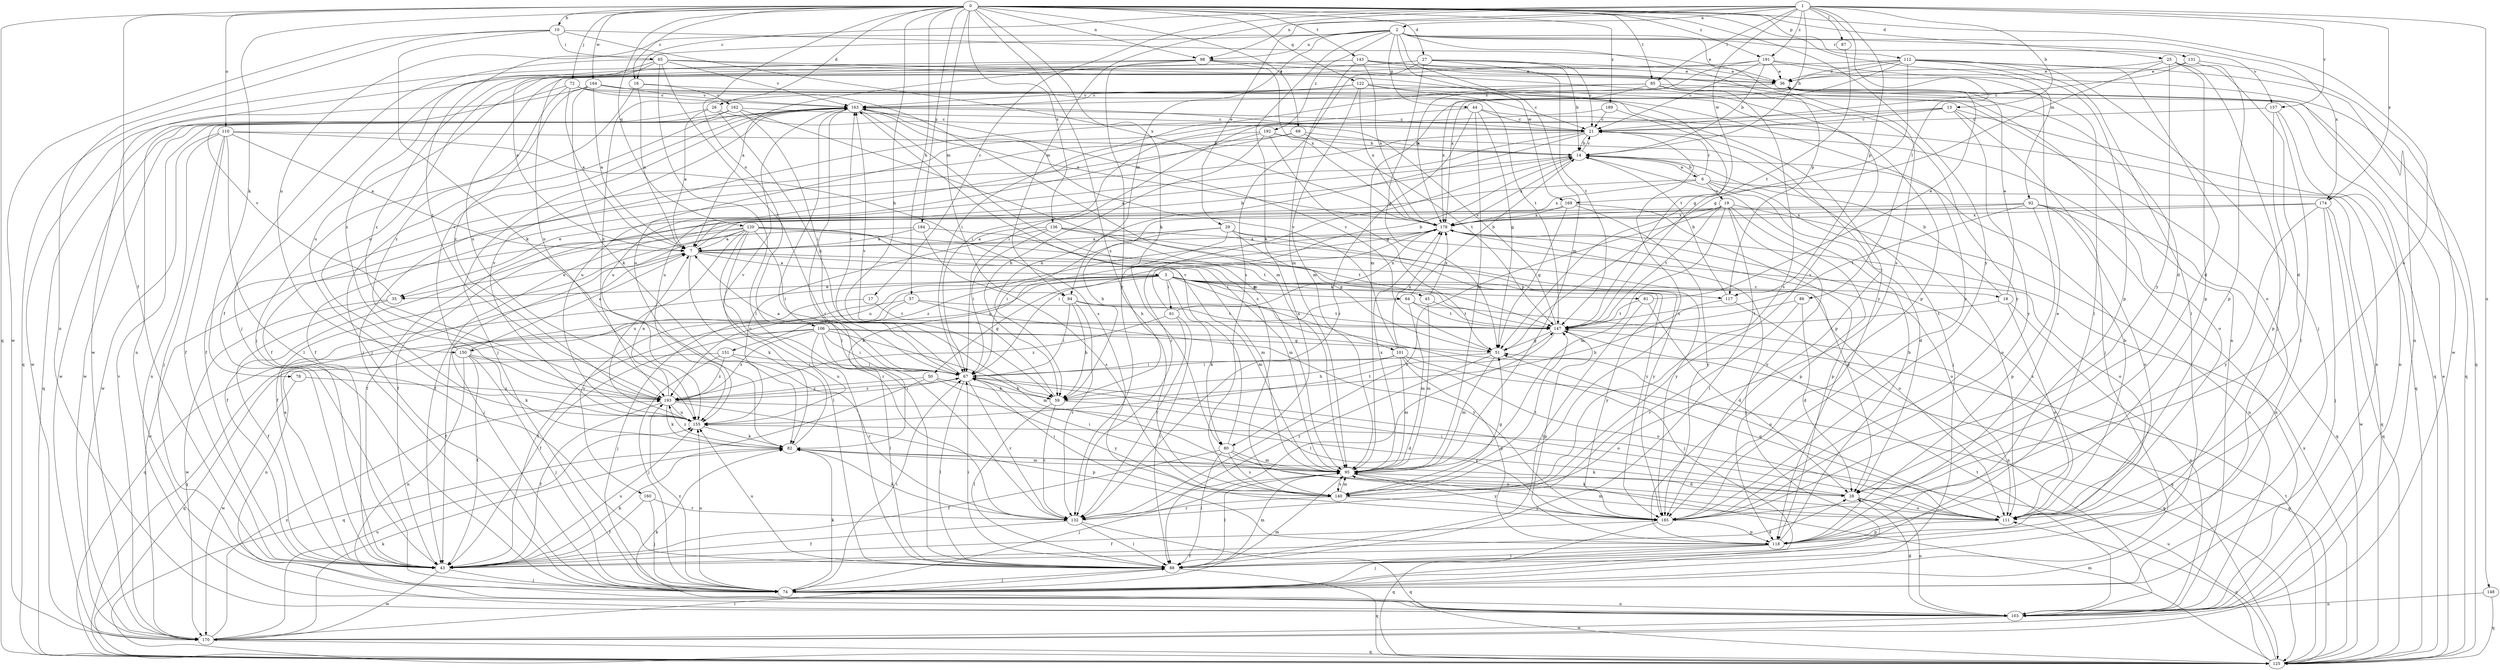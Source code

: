 strict digraph  {
0;
1;
2;
3;
6;
7;
10;
13;
14;
16;
17;
18;
19;
21;
25;
26;
27;
28;
29;
35;
36;
43;
44;
45;
50;
51;
57;
59;
61;
64;
65;
67;
69;
72;
74;
78;
80;
81;
82;
85;
86;
87;
88;
92;
94;
95;
98;
101;
103;
106;
110;
111;
112;
117;
118;
120;
122;
125;
131;
132;
136;
140;
143;
147;
148;
150;
151;
155;
157;
160;
162;
163;
164;
169;
170;
174;
178;
184;
185;
189;
191;
192;
193;
0 -> 10  [label=b];
0 -> 16  [label=c];
0 -> 25  [label=d];
0 -> 26  [label=d];
0 -> 27  [label=d];
0 -> 43  [label=f];
0 -> 57  [label=h];
0 -> 59  [label=h];
0 -> 69  [label=j];
0 -> 72  [label=j];
0 -> 78  [label=k];
0 -> 80  [label=k];
0 -> 85  [label=l];
0 -> 92  [label=m];
0 -> 94  [label=m];
0 -> 98  [label=n];
0 -> 106  [label=o];
0 -> 110  [label=o];
0 -> 111  [label=o];
0 -> 112  [label=p];
0 -> 120  [label=q];
0 -> 122  [label=q];
0 -> 125  [label=q];
0 -> 136  [label=s];
0 -> 140  [label=s];
0 -> 143  [label=t];
0 -> 164  [label=w];
0 -> 184  [label=y];
0 -> 185  [label=y];
0 -> 189  [label=z];
0 -> 191  [label=z];
1 -> 2  [label=a];
1 -> 13  [label=b];
1 -> 14  [label=b];
1 -> 16  [label=c];
1 -> 17  [label=c];
1 -> 29  [label=e];
1 -> 85  [label=l];
1 -> 86  [label=l];
1 -> 87  [label=l];
1 -> 94  [label=m];
1 -> 98  [label=n];
1 -> 117  [label=p];
1 -> 148  [label=u];
1 -> 157  [label=v];
1 -> 169  [label=w];
1 -> 174  [label=x];
1 -> 191  [label=z];
2 -> 44  [label=g];
2 -> 80  [label=k];
2 -> 94  [label=m];
2 -> 95  [label=m];
2 -> 98  [label=n];
2 -> 117  [label=p];
2 -> 131  [label=r];
2 -> 140  [label=s];
2 -> 150  [label=u];
2 -> 157  [label=v];
2 -> 169  [label=w];
2 -> 174  [label=x];
2 -> 192  [label=z];
2 -> 193  [label=z];
3 -> 18  [label=c];
3 -> 35  [label=e];
3 -> 45  [label=g];
3 -> 50  [label=g];
3 -> 61  [label=i];
3 -> 64  [label=i];
3 -> 80  [label=k];
3 -> 81  [label=k];
3 -> 101  [label=n];
3 -> 117  [label=p];
3 -> 125  [label=q];
3 -> 150  [label=u];
3 -> 151  [label=u];
3 -> 160  [label=v];
3 -> 185  [label=y];
6 -> 14  [label=b];
6 -> 19  [label=c];
6 -> 21  [label=c];
6 -> 28  [label=d];
6 -> 35  [label=e];
6 -> 111  [label=o];
6 -> 125  [label=q];
6 -> 178  [label=x];
7 -> 3  [label=a];
7 -> 14  [label=b];
7 -> 35  [label=e];
7 -> 82  [label=k];
7 -> 95  [label=m];
7 -> 111  [label=o];
10 -> 36  [label=e];
10 -> 65  [label=i];
10 -> 82  [label=k];
10 -> 103  [label=n];
10 -> 170  [label=w];
10 -> 178  [label=x];
13 -> 21  [label=c];
13 -> 67  [label=i];
13 -> 74  [label=j];
13 -> 125  [label=q];
13 -> 155  [label=u];
13 -> 185  [label=y];
14 -> 6  [label=a];
14 -> 7  [label=a];
14 -> 21  [label=c];
14 -> 132  [label=r];
14 -> 178  [label=x];
16 -> 7  [label=a];
16 -> 74  [label=j];
16 -> 125  [label=q];
16 -> 162  [label=v];
17 -> 43  [label=f];
17 -> 147  [label=t];
18 -> 14  [label=b];
18 -> 36  [label=e];
18 -> 103  [label=n];
18 -> 111  [label=o];
18 -> 147  [label=t];
19 -> 59  [label=h];
19 -> 88  [label=l];
19 -> 95  [label=m];
19 -> 103  [label=n];
19 -> 118  [label=p];
19 -> 132  [label=r];
19 -> 147  [label=t];
19 -> 178  [label=x];
19 -> 185  [label=y];
21 -> 14  [label=b];
21 -> 43  [label=f];
21 -> 59  [label=h];
21 -> 111  [label=o];
21 -> 140  [label=s];
21 -> 155  [label=u];
25 -> 28  [label=d];
25 -> 36  [label=e];
25 -> 51  [label=g];
25 -> 74  [label=j];
25 -> 118  [label=p];
25 -> 185  [label=y];
26 -> 7  [label=a];
26 -> 21  [label=c];
26 -> 59  [label=h];
26 -> 125  [label=q];
27 -> 14  [label=b];
27 -> 21  [label=c];
27 -> 36  [label=e];
27 -> 51  [label=g];
27 -> 125  [label=q];
27 -> 140  [label=s];
27 -> 147  [label=t];
27 -> 155  [label=u];
28 -> 67  [label=i];
28 -> 82  [label=k];
28 -> 103  [label=n];
28 -> 111  [label=o];
29 -> 7  [label=a];
29 -> 51  [label=g];
29 -> 59  [label=h];
29 -> 67  [label=i];
29 -> 111  [label=o];
29 -> 185  [label=y];
35 -> 43  [label=f];
35 -> 163  [label=v];
35 -> 170  [label=w];
36 -> 163  [label=v];
43 -> 7  [label=a];
43 -> 28  [label=d];
43 -> 74  [label=j];
43 -> 82  [label=k];
43 -> 155  [label=u];
43 -> 170  [label=w];
44 -> 21  [label=c];
44 -> 51  [label=g];
44 -> 67  [label=i];
44 -> 95  [label=m];
44 -> 103  [label=n];
44 -> 132  [label=r];
45 -> 95  [label=m];
45 -> 147  [label=t];
45 -> 178  [label=x];
50 -> 59  [label=h];
50 -> 125  [label=q];
50 -> 185  [label=y];
50 -> 193  [label=z];
51 -> 67  [label=i];
51 -> 95  [label=m];
51 -> 132  [label=r];
51 -> 163  [label=v];
57 -> 74  [label=j];
57 -> 125  [label=q];
57 -> 147  [label=t];
57 -> 185  [label=y];
59 -> 88  [label=l];
59 -> 132  [label=r];
59 -> 163  [label=v];
59 -> 185  [label=y];
61 -> 14  [label=b];
61 -> 88  [label=l];
61 -> 132  [label=r];
61 -> 178  [label=x];
61 -> 193  [label=z];
64 -> 14  [label=b];
64 -> 43  [label=f];
64 -> 95  [label=m];
64 -> 125  [label=q];
64 -> 147  [label=t];
65 -> 7  [label=a];
65 -> 36  [label=e];
65 -> 67  [label=i];
65 -> 74  [label=j];
65 -> 88  [label=l];
65 -> 118  [label=p];
65 -> 163  [label=v];
65 -> 193  [label=z];
67 -> 7  [label=a];
67 -> 59  [label=h];
67 -> 88  [label=l];
67 -> 111  [label=o];
67 -> 132  [label=r];
67 -> 163  [label=v];
67 -> 193  [label=z];
69 -> 14  [label=b];
69 -> 43  [label=f];
69 -> 147  [label=t];
69 -> 155  [label=u];
72 -> 7  [label=a];
72 -> 95  [label=m];
72 -> 103  [label=n];
72 -> 163  [label=v];
72 -> 185  [label=y];
72 -> 193  [label=z];
74 -> 67  [label=i];
74 -> 82  [label=k];
74 -> 95  [label=m];
74 -> 103  [label=n];
74 -> 155  [label=u];
74 -> 193  [label=z];
78 -> 170  [label=w];
78 -> 193  [label=z];
80 -> 43  [label=f];
80 -> 88  [label=l];
80 -> 95  [label=m];
80 -> 111  [label=o];
80 -> 140  [label=s];
80 -> 163  [label=v];
81 -> 28  [label=d];
81 -> 36  [label=e];
81 -> 88  [label=l];
81 -> 147  [label=t];
82 -> 95  [label=m];
82 -> 163  [label=v];
82 -> 193  [label=z];
85 -> 67  [label=i];
85 -> 125  [label=q];
85 -> 140  [label=s];
85 -> 163  [label=v];
85 -> 178  [label=x];
85 -> 185  [label=y];
86 -> 28  [label=d];
86 -> 132  [label=r];
86 -> 147  [label=t];
87 -> 147  [label=t];
88 -> 67  [label=i];
88 -> 74  [label=j];
88 -> 95  [label=m];
88 -> 125  [label=q];
88 -> 155  [label=u];
92 -> 43  [label=f];
92 -> 103  [label=n];
92 -> 111  [label=o];
92 -> 118  [label=p];
92 -> 125  [label=q];
92 -> 147  [label=t];
92 -> 178  [label=x];
94 -> 59  [label=h];
94 -> 67  [label=i];
94 -> 74  [label=j];
94 -> 132  [label=r];
94 -> 147  [label=t];
95 -> 28  [label=d];
95 -> 67  [label=i];
95 -> 74  [label=j];
95 -> 88  [label=l];
95 -> 140  [label=s];
95 -> 178  [label=x];
95 -> 185  [label=y];
98 -> 7  [label=a];
98 -> 36  [label=e];
98 -> 43  [label=f];
98 -> 132  [label=r];
98 -> 140  [label=s];
98 -> 178  [label=x];
98 -> 193  [label=z];
101 -> 59  [label=h];
101 -> 67  [label=i];
101 -> 95  [label=m];
101 -> 111  [label=o];
101 -> 118  [label=p];
101 -> 125  [label=q];
101 -> 163  [label=v];
101 -> 178  [label=x];
103 -> 28  [label=d];
103 -> 82  [label=k];
103 -> 147  [label=t];
103 -> 170  [label=w];
106 -> 43  [label=f];
106 -> 51  [label=g];
106 -> 67  [label=i];
106 -> 88  [label=l];
106 -> 95  [label=m];
106 -> 103  [label=n];
106 -> 111  [label=o];
106 -> 155  [label=u];
106 -> 193  [label=z];
110 -> 7  [label=a];
110 -> 14  [label=b];
110 -> 43  [label=f];
110 -> 74  [label=j];
110 -> 88  [label=l];
110 -> 103  [label=n];
110 -> 140  [label=s];
110 -> 170  [label=w];
111 -> 14  [label=b];
111 -> 51  [label=g];
111 -> 82  [label=k];
111 -> 95  [label=m];
111 -> 118  [label=p];
111 -> 178  [label=x];
112 -> 28  [label=d];
112 -> 36  [label=e];
112 -> 51  [label=g];
112 -> 74  [label=j];
112 -> 88  [label=l];
112 -> 95  [label=m];
112 -> 103  [label=n];
112 -> 118  [label=p];
112 -> 155  [label=u];
112 -> 178  [label=x];
117 -> 14  [label=b];
117 -> 59  [label=h];
117 -> 103  [label=n];
118 -> 14  [label=b];
118 -> 36  [label=e];
118 -> 43  [label=f];
118 -> 74  [label=j];
118 -> 88  [label=l];
120 -> 7  [label=a];
120 -> 43  [label=f];
120 -> 67  [label=i];
120 -> 74  [label=j];
120 -> 88  [label=l];
120 -> 95  [label=m];
120 -> 132  [label=r];
120 -> 147  [label=t];
120 -> 155  [label=u];
120 -> 170  [label=w];
120 -> 185  [label=y];
122 -> 21  [label=c];
122 -> 95  [label=m];
122 -> 111  [label=o];
122 -> 147  [label=t];
122 -> 163  [label=v];
122 -> 178  [label=x];
122 -> 193  [label=z];
125 -> 36  [label=e];
125 -> 51  [label=g];
125 -> 95  [label=m];
125 -> 111  [label=o];
125 -> 147  [label=t];
125 -> 155  [label=u];
125 -> 178  [label=x];
131 -> 21  [label=c];
131 -> 36  [label=e];
131 -> 118  [label=p];
131 -> 170  [label=w];
132 -> 43  [label=f];
132 -> 82  [label=k];
132 -> 88  [label=l];
132 -> 125  [label=q];
136 -> 7  [label=a];
136 -> 28  [label=d];
136 -> 67  [label=i];
136 -> 147  [label=t];
136 -> 155  [label=u];
136 -> 185  [label=y];
140 -> 51  [label=g];
140 -> 67  [label=i];
140 -> 95  [label=m];
140 -> 132  [label=r];
140 -> 147  [label=t];
140 -> 185  [label=y];
143 -> 28  [label=d];
143 -> 36  [label=e];
143 -> 95  [label=m];
143 -> 103  [label=n];
143 -> 155  [label=u];
143 -> 170  [label=w];
143 -> 178  [label=x];
147 -> 51  [label=g];
147 -> 88  [label=l];
147 -> 118  [label=p];
147 -> 163  [label=v];
148 -> 103  [label=n];
148 -> 125  [label=q];
150 -> 7  [label=a];
150 -> 43  [label=f];
150 -> 67  [label=i];
150 -> 74  [label=j];
150 -> 82  [label=k];
150 -> 103  [label=n];
150 -> 163  [label=v];
151 -> 67  [label=i];
151 -> 74  [label=j];
151 -> 125  [label=q];
151 -> 132  [label=r];
151 -> 193  [label=z];
155 -> 82  [label=k];
155 -> 147  [label=t];
155 -> 163  [label=v];
157 -> 21  [label=c];
157 -> 88  [label=l];
157 -> 103  [label=n];
157 -> 118  [label=p];
160 -> 43  [label=f];
160 -> 74  [label=j];
160 -> 132  [label=r];
162 -> 21  [label=c];
162 -> 67  [label=i];
162 -> 74  [label=j];
162 -> 95  [label=m];
162 -> 170  [label=w];
163 -> 21  [label=c];
163 -> 74  [label=j];
163 -> 88  [label=l];
163 -> 132  [label=r];
163 -> 140  [label=s];
163 -> 170  [label=w];
163 -> 178  [label=x];
164 -> 7  [label=a];
164 -> 82  [label=k];
164 -> 147  [label=t];
164 -> 163  [label=v];
164 -> 170  [label=w];
164 -> 185  [label=y];
164 -> 193  [label=z];
169 -> 43  [label=f];
169 -> 51  [label=g];
169 -> 118  [label=p];
169 -> 178  [label=x];
169 -> 185  [label=y];
170 -> 82  [label=k];
170 -> 88  [label=l];
170 -> 125  [label=q];
170 -> 155  [label=u];
170 -> 163  [label=v];
170 -> 193  [label=z];
174 -> 43  [label=f];
174 -> 74  [label=j];
174 -> 125  [label=q];
174 -> 170  [label=w];
174 -> 178  [label=x];
174 -> 185  [label=y];
178 -> 7  [label=a];
178 -> 67  [label=i];
178 -> 74  [label=j];
178 -> 82  [label=k];
178 -> 111  [label=o];
178 -> 193  [label=z];
184 -> 7  [label=a];
184 -> 43  [label=f];
184 -> 95  [label=m];
184 -> 140  [label=s];
185 -> 43  [label=f];
185 -> 118  [label=p];
185 -> 125  [label=q];
189 -> 21  [label=c];
189 -> 74  [label=j];
189 -> 118  [label=p];
191 -> 14  [label=b];
191 -> 21  [label=c];
191 -> 36  [label=e];
191 -> 88  [label=l];
191 -> 125  [label=q];
191 -> 155  [label=u];
191 -> 178  [label=x];
192 -> 14  [label=b];
192 -> 43  [label=f];
192 -> 51  [label=g];
192 -> 59  [label=h];
192 -> 74  [label=j];
192 -> 155  [label=u];
193 -> 7  [label=a];
193 -> 28  [label=d];
193 -> 43  [label=f];
193 -> 67  [label=i];
193 -> 82  [label=k];
193 -> 118  [label=p];
193 -> 155  [label=u];
}
